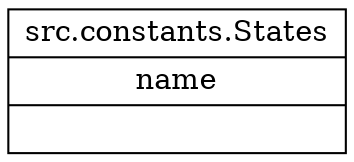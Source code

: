 digraph "src.constants.States" {
rankdir=BT
charset="utf-8"
"src.constants.States" [color="black", fontcolor="black", label=<{src.constants.States|name<br ALIGN="LEFT"/>|}>, shape="record", style="solid"];
}
